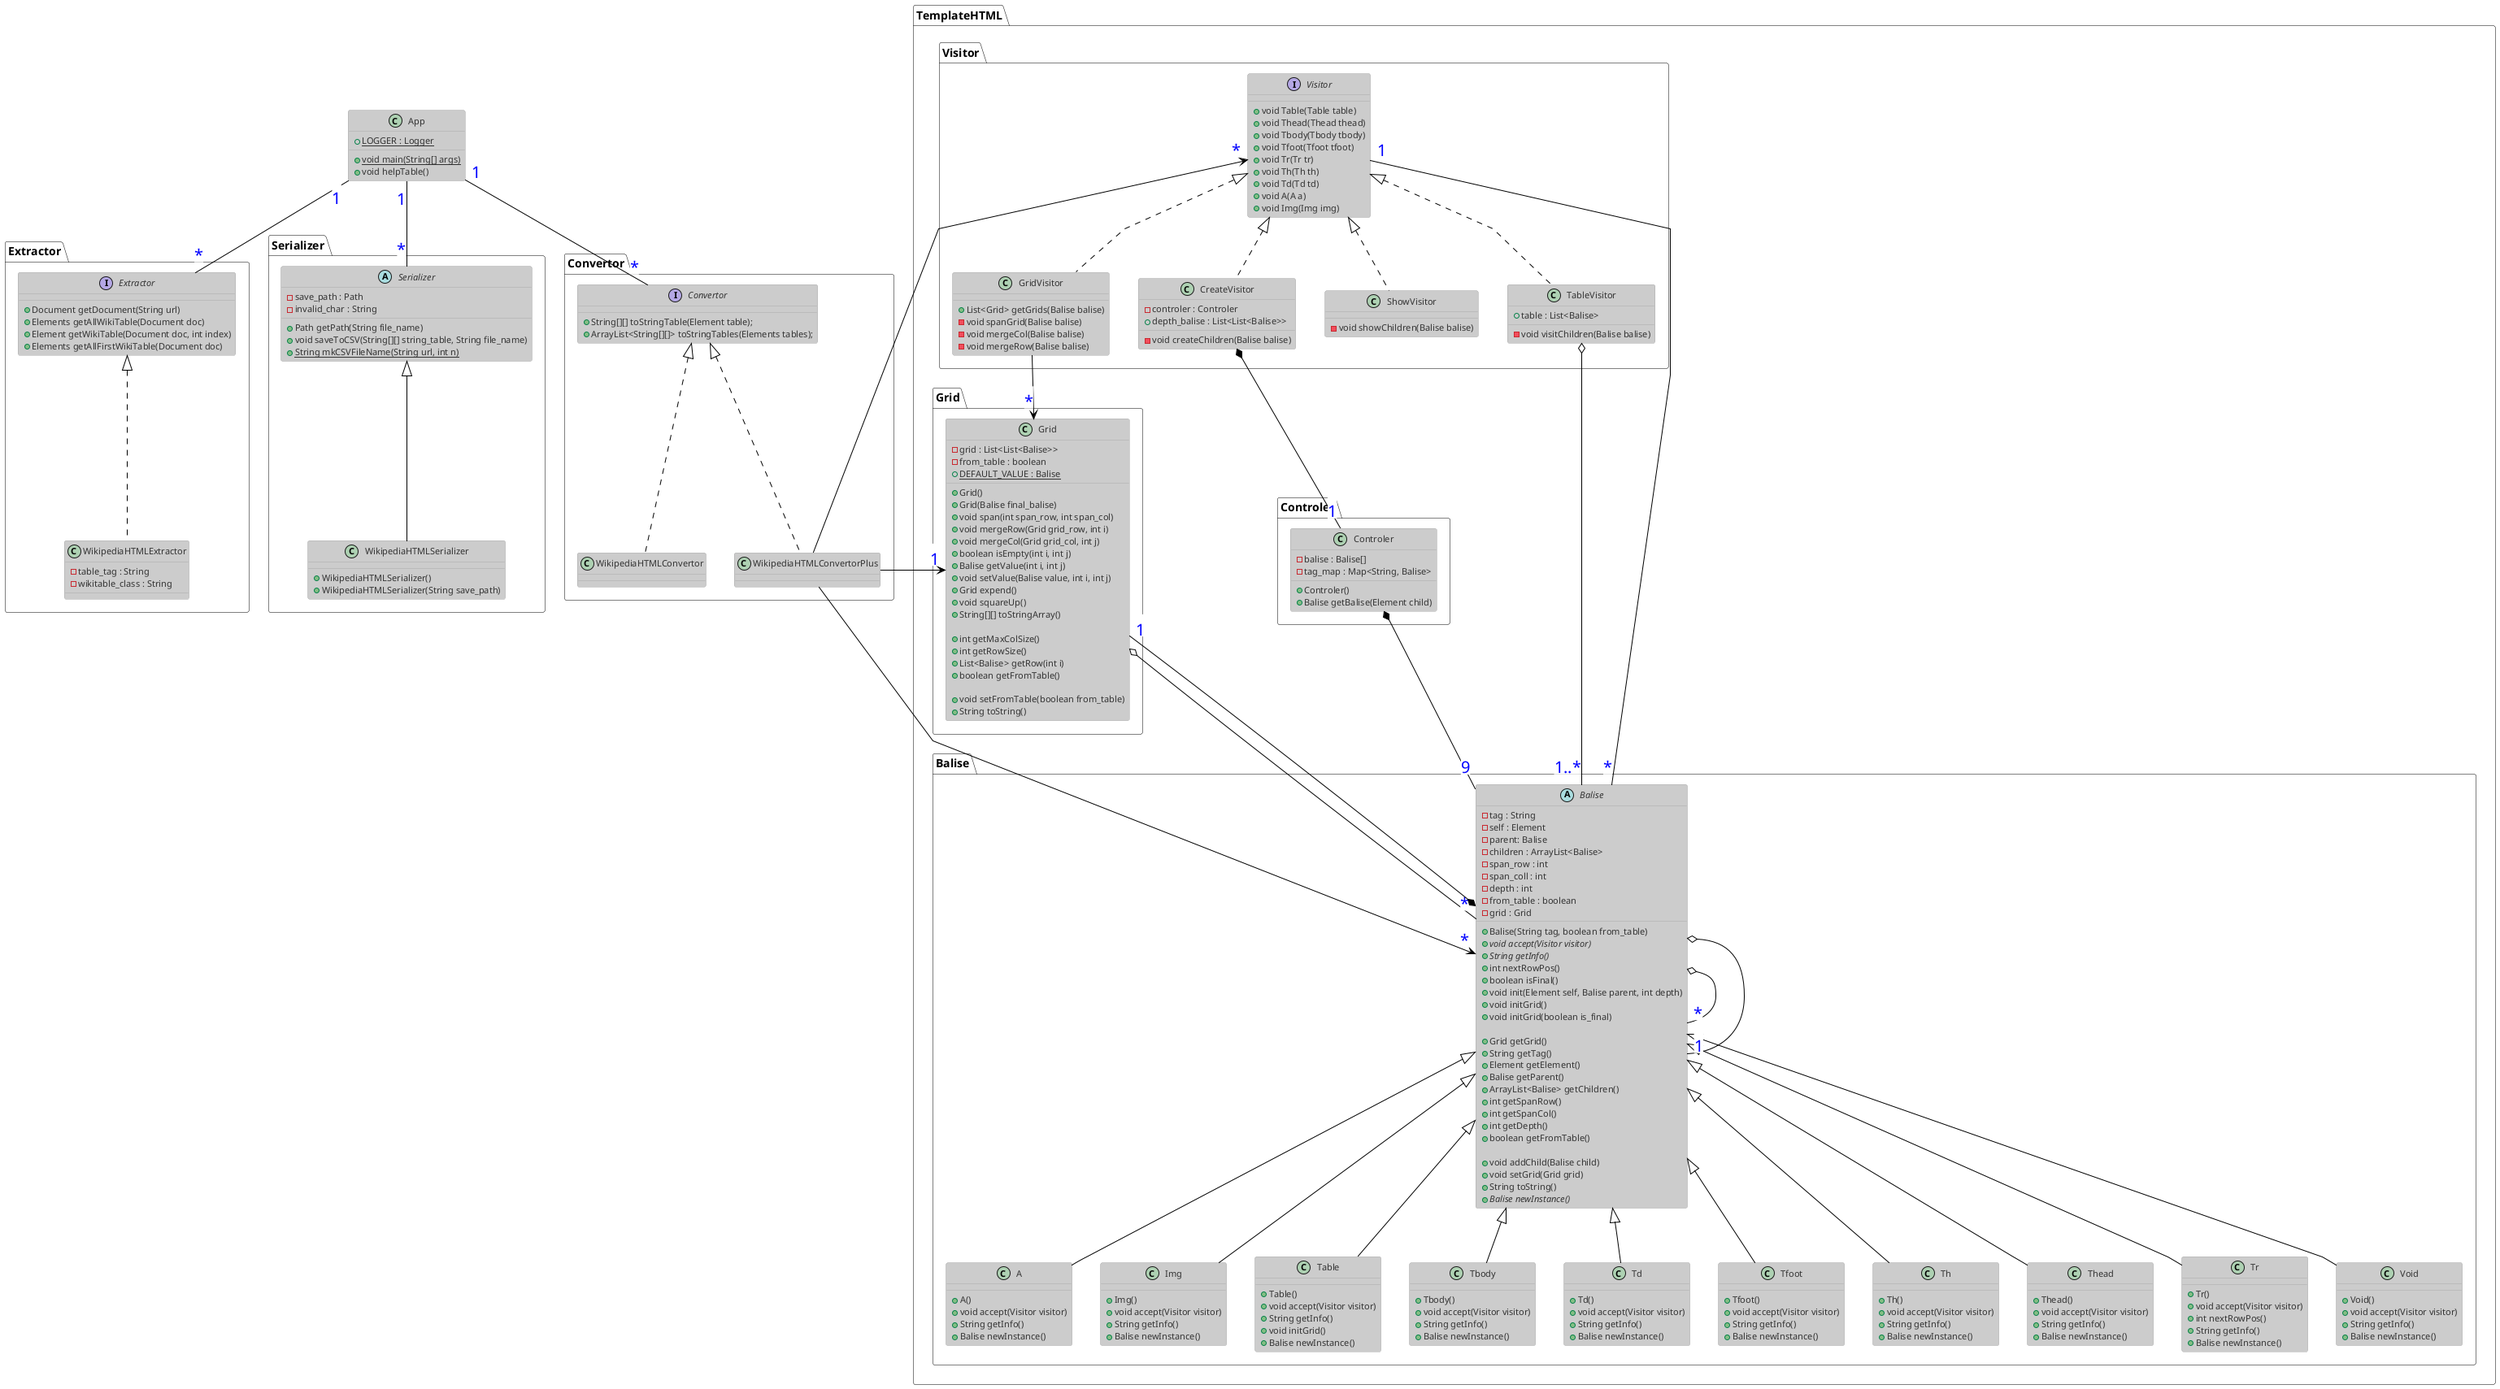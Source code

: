 @startuml "Wikipedia_table_extractor"

!theme reddress-lightblue
skinparam Linetype polyline
skinparam PackageBorderThickness 0.5
skinparam Shadowing false
skinparam ArrowFontSize 20
skinparam ArrowFontColor blue
set namespaceSeparator ::

class App {
    + {static} LOGGER : Logger
    + {static} void main(String[] args)
    + void helpTable()
}

interface Extractor::Extractor {
    + Document getDocument(String url)
    + Elements getAllWikiTable(Document doc)
    + Element getWikiTable(Document doc, int index)
    + Elements getAllFirstWikiTable(Document doc) 
}

class Extractor::WikipediaHTMLExtractor implements Extractor::Extractor{
    - table_tag : String
    - wikitable_class : String
}

interface Convertor::Convertor {
    + String[][] toStringTable(Element table);
    + ArrayList<String[][]> toStringTables(Elements tables);
}

class Convertor::WikipediaHTMLConvertor implements Convertor::Convertor {}
class Convertor::WikipediaHTMLConvertorPlus implements Convertor::Convertor {}

abstract class Serializer::Serializer {
    - save_path : Path
    - invalid_char : String
    + Path getPath(String file_name)
    + void saveToCSV(String[][] string_table, String file_name)
    + {static} String mkCSVFileName(String url, int n)
}

class Serializer::WikipediaHTMLSerializer extends Serializer::Serializer {
    + WikipediaHTMLSerializer()
    + WikipediaHTMLSerializer(String save_path)
}

abstract class TemplateHTML::Balise::Balise {
    - tag : String
    - self : Element
    - parent: Balise
    - children : ArrayList<Balise>
    - span_row : int
    - span_coll : int
    - depth : int
    - from_table : boolean
    - grid : Grid

    + Balise(String tag, boolean from_table)
    + {abstract} void accept(Visitor visitor)
    + {abstract} String getInfo()
    + int nextRowPos()
    + boolean isFinal()
    + void init(Element self, Balise parent, int depth)
    + void initGrid()
    + void initGrid(boolean is_final)

    + Grid getGrid()
    + String getTag()
    + Element getElement()
    + Balise getParent()
    + ArrayList<Balise> getChildren()
    + int getSpanRow()
    + int getSpanCol()
    + int getDepth()
    + boolean getFromTable()

    + void addChild(Balise child)
    + void setGrid(Grid grid)
    + String toString()
    + {abstract} Balise newInstance()
}

class TemplateHTML::Balise::A extends TemplateHTML::Balise::Balise {
    + A()
    + void accept(Visitor visitor)
    + String getInfo()
    + Balise newInstance()
}

class TemplateHTML::Balise::Img extends TemplateHTML::Balise::Balise {
    + Img()
    + void accept(Visitor visitor)
    + String getInfo()
    + Balise newInstance()
}

class TemplateHTML::Balise::Table extends TemplateHTML::Balise::Balise {
    + Table()
    + void accept(Visitor visitor)
    + String getInfo()
    + void initGrid()
    + Balise newInstance()
}

class TemplateHTML::Balise::Tbody extends TemplateHTML::Balise::Balise {
    + Tbody()
    + void accept(Visitor visitor)
    + String getInfo()
    + Balise newInstance()
}

class TemplateHTML::Balise::Td extends TemplateHTML::Balise::Balise {
    + Td()
    + void accept(Visitor visitor)
    + String getInfo()
    + Balise newInstance()
}

class TemplateHTML::Balise::Tfoot extends TemplateHTML::Balise::Balise {
    + Tfoot()
    + void accept(Visitor visitor)
    + String getInfo()
    + Balise newInstance()
}

class TemplateHTML::Balise::Th extends TemplateHTML::Balise::Balise {
    + Th()
    + void accept(Visitor visitor)
    + String getInfo()
    + Balise newInstance()
}

class TemplateHTML::Balise::Thead extends TemplateHTML::Balise::Balise {
    + Thead()
    + void accept(Visitor visitor)
    + String getInfo()
    + Balise newInstance()
}

class TemplateHTML::Balise::Tr extends TemplateHTML::Balise::Balise {
    + Tr()
    + void accept(Visitor visitor)
    + int nextRowPos()
    + String getInfo()
    + Balise newInstance()
}

class TemplateHTML::Balise::Void extends TemplateHTML::Balise::Balise {
    + Void()
    + void accept(Visitor visitor)
    + String getInfo()
    + Balise newInstance()
}

interface TemplateHTML::Visitor::Visitor {
    + void Table(Table table)
    + void Thead(Thead thead)
    + void Tbody(Tbody tbody)
    + void Tfoot(Tfoot tfoot)
    + void Tr(Tr tr)
    + void Th(Th th)
    + void Td(Td td)
    + void A(A a)
    + void Img(Img img)
}

class TemplateHTML::Visitor::CreateVisitor implements TemplateHTML::Visitor::Visitor {
    - controler : Controler
    + depth_balise : List<List<Balise>>
    - void createChildren(Balise balise)
}

class TemplateHTML::Visitor::GridVisitor implements TemplateHTML::Visitor::Visitor {
    + List<Grid> getGrids(Balise balise)
    - void spanGrid(Balise balise)
    - void mergeCol(Balise balise)
    - void mergeRow(Balise balise)
}

class TemplateHTML::Visitor::ShowVisitor implements TemplateHTML::Visitor::Visitor {
    - void showChildren(Balise balise)
}

class TemplateHTML::Visitor::TableVisitor implements TemplateHTML::Visitor::Visitor {
    + table : List<Balise>
    - void visitChildren(Balise balise)
}

class TemplateHTML::Controler::Controler {
    - balise : Balise[]
    - tag_map : Map<String, Balise>
    + Controler()
    + Balise getBalise(Element child)
}

class TemplateHTML::Grid::Grid {
    - grid : List<List<Balise>>
    - from_table : boolean
    + {static} DEFAULT_VALUE : Balise
    + Grid()
    + Grid(Balise final_balise)
    + void span(int span_row, int span_col)
    + void mergeRow(Grid grid_row, int i)
    + void mergeCol(Grid grid_col, int j)
    + boolean isEmpty(int i, int j)
    + Balise getValue(int i, int j)
    + void setValue(Balise value, int i, int j)
    + Grid expend()
    + void squareUp()
    + String[][] toStringArray()

    + int getMaxColSize()
    + int getRowSize()
    + List<Balise> getRow(int i)
    + boolean getFromTable()

    + void setFromTable(boolean from_table)
    + String toString()

}

App "<back:white>1"--"<back:white>*" Extractor::Extractor
App "<back:white>1"--"<back:white>*" Convertor::Convertor
App "<back:white>1"--"<back:white>*" Serializer::Serializer

Convertor::WikipediaHTMLConvertorPlus -->"<back:white>*" TemplateHTML::Balise::Balise

TemplateHTML::Balise::Balise o-- "<back:white>*" TemplateHTML::Balise::Balise
TemplateHTML::Balise::Balise o-- "<back:white>1" TemplateHTML::Balise::Balise

Convertor::WikipediaHTMLConvertorPlus -->"<back:white>*" TemplateHTML::Visitor::Visitor
TemplateHTML::Visitor::Visitor "<back:white>1"--"<back:white>*" TemplateHTML::Balise::Balise

TemplateHTML::Visitor::CreateVisitor *--"<back:white>1" TemplateHTML::Controler::Controler
TemplateHTML::Controler::Controler *--"<back:white>9" TemplateHTML::Balise::Balise

TemplateHTML::Visitor::TableVisitor o--"<back:white>1..*" TemplateHTML::Balise::Balise

TemplateHTML::Grid::Grid o--"<back:white>*" TemplateHTML::Balise::Balise
TemplateHTML::Balise::Balise *--"<back:white>1" TemplateHTML::Grid::Grid
TemplateHTML::Visitor::GridVisitor -r->"<back:white>*" TemplateHTML::Grid::Grid
Convertor::WikipediaHTMLConvertorPlus -u->"<back:white>1" TemplateHTML::Grid::Grid
@enduml